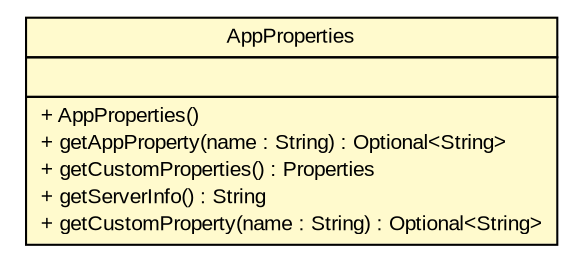 #!/usr/local/bin/dot
#
# Class diagram 
# Generated by UMLGraph version R5_6 (http://www.umlgraph.org/)
#

digraph G {
	edge [fontname="arial",fontsize=10,labelfontname="arial",labelfontsize=10];
	node [fontname="arial",fontsize=10,shape=plaintext];
	nodesep=0.25;
	ranksep=0.5;
	// br.gov.to.sefaz.util.properties.AppProperties
	c832 [label=<<table title="br.gov.to.sefaz.util.properties.AppProperties" border="0" cellborder="1" cellspacing="0" cellpadding="2" port="p" bgcolor="lemonChiffon" href="./AppProperties.html">
		<tr><td><table border="0" cellspacing="0" cellpadding="1">
<tr><td align="center" balign="center"> AppProperties </td></tr>
		</table></td></tr>
		<tr><td><table border="0" cellspacing="0" cellpadding="1">
<tr><td align="left" balign="left">  </td></tr>
		</table></td></tr>
		<tr><td><table border="0" cellspacing="0" cellpadding="1">
<tr><td align="left" balign="left"> + AppProperties() </td></tr>
<tr><td align="left" balign="left"> + getAppProperty(name : String) : Optional&lt;String&gt; </td></tr>
<tr><td align="left" balign="left"> + getCustomProperties() : Properties </td></tr>
<tr><td align="left" balign="left"> + getServerInfo() : String </td></tr>
<tr><td align="left" balign="left"> + getCustomProperty(name : String) : Optional&lt;String&gt; </td></tr>
		</table></td></tr>
		</table>>, URL="./AppProperties.html", fontname="arial", fontcolor="black", fontsize=10.0];
}


